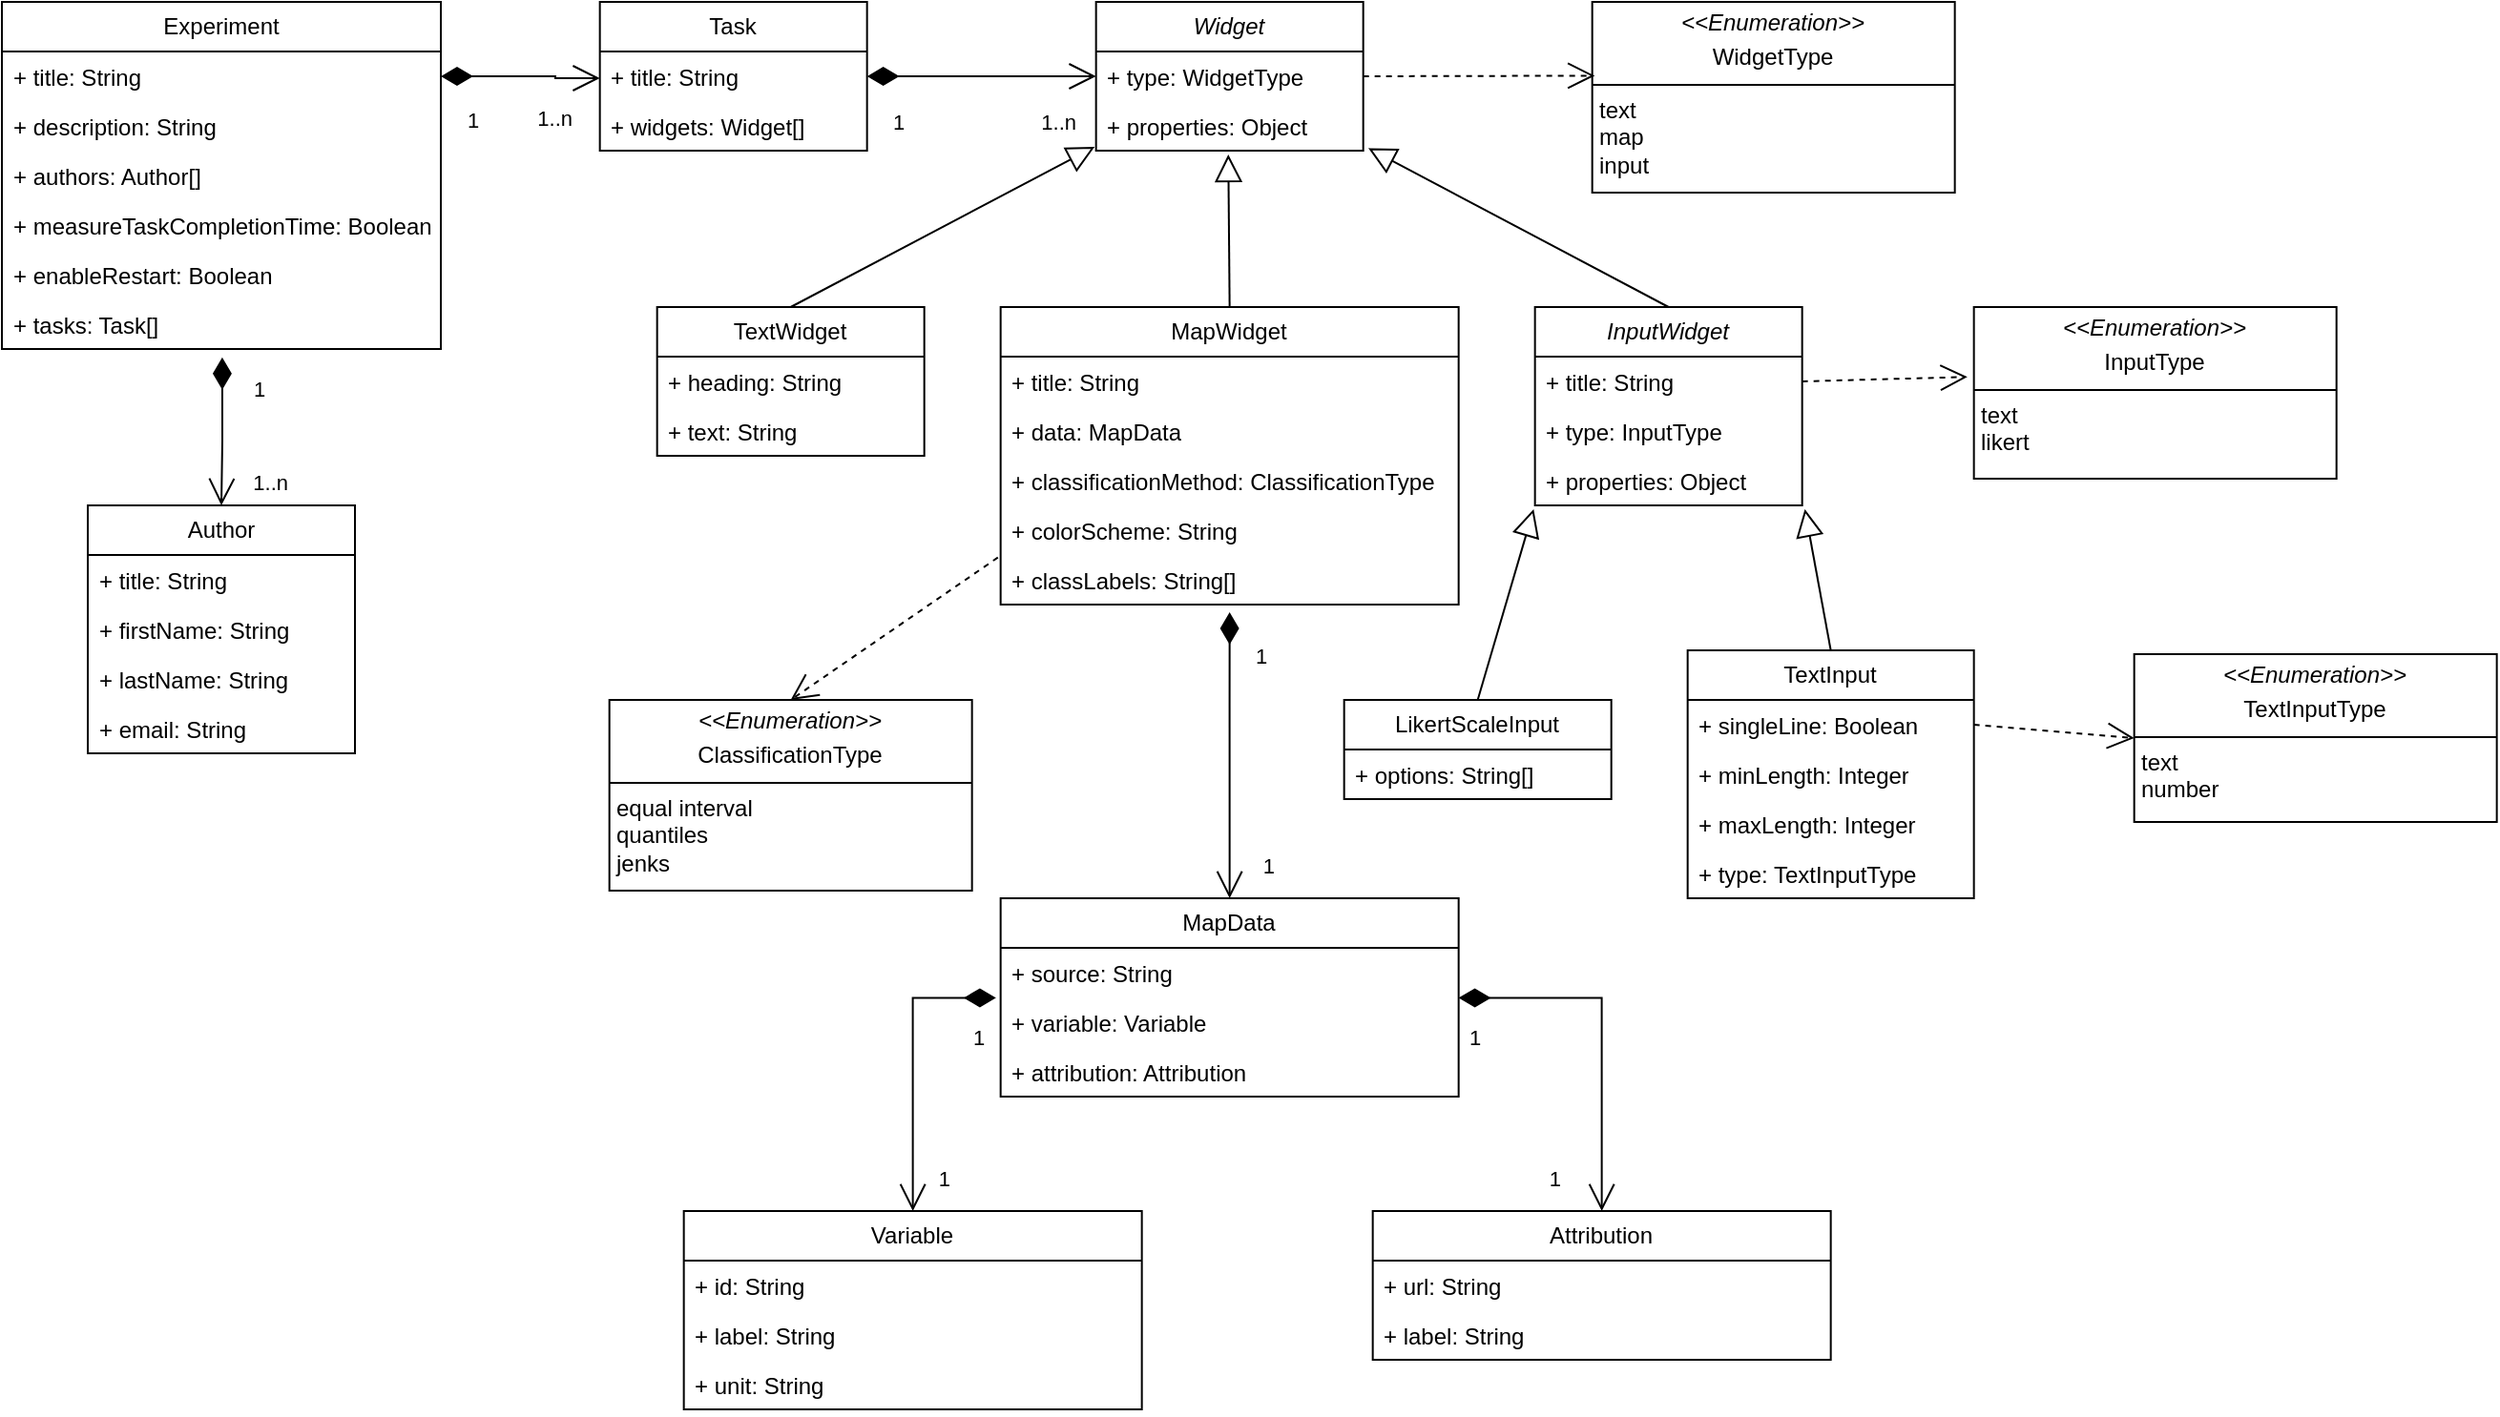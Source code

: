 <mxfile version="24.8.0">
  <diagram name="Seite-1" id="hTrbMKCkUKKpdgVP7ttc">
    <mxGraphModel dx="1323" dy="835" grid="1" gridSize="10" guides="1" tooltips="1" connect="1" arrows="1" fold="1" page="1" pageScale="1" pageWidth="827" pageHeight="1169" math="0" shadow="0">
      <root>
        <mxCell id="0" />
        <mxCell id="1" parent="0" />
        <mxCell id="aJEjpHLFsi_cJQcQf6Nc-1" value="Experiment" style="swimlane;fontStyle=0;childLayout=stackLayout;horizontal=1;startSize=26;fillColor=none;horizontalStack=0;resizeParent=1;resizeParentMax=0;resizeLast=0;collapsible=1;marginBottom=0;whiteSpace=wrap;html=1;" parent="1" vertex="1">
          <mxGeometry x="240" y="40" width="230" height="182" as="geometry" />
        </mxCell>
        <mxCell id="aJEjpHLFsi_cJQcQf6Nc-3" value="+ title: String" style="text;strokeColor=none;fillColor=none;align=left;verticalAlign=top;spacingLeft=4;spacingRight=4;overflow=hidden;rotatable=0;points=[[0,0.5],[1,0.5]];portConstraint=eastwest;whiteSpace=wrap;html=1;" parent="aJEjpHLFsi_cJQcQf6Nc-1" vertex="1">
          <mxGeometry y="26" width="230" height="26" as="geometry" />
        </mxCell>
        <mxCell id="duTGw4LvQdPXdJmLXDdw-10" value="+ description: String" style="text;strokeColor=none;fillColor=none;align=left;verticalAlign=top;spacingLeft=4;spacingRight=4;overflow=hidden;rotatable=0;points=[[0,0.5],[1,0.5]];portConstraint=eastwest;whiteSpace=wrap;html=1;" parent="aJEjpHLFsi_cJQcQf6Nc-1" vertex="1">
          <mxGeometry y="52" width="230" height="26" as="geometry" />
        </mxCell>
        <mxCell id="duTGw4LvQdPXdJmLXDdw-11" value="+ authors: Author[]" style="text;strokeColor=none;fillColor=none;align=left;verticalAlign=top;spacingLeft=4;spacingRight=4;overflow=hidden;rotatable=0;points=[[0,0.5],[1,0.5]];portConstraint=eastwest;whiteSpace=wrap;html=1;" parent="aJEjpHLFsi_cJQcQf6Nc-1" vertex="1">
          <mxGeometry y="78" width="230" height="26" as="geometry" />
        </mxCell>
        <mxCell id="kO_v0apqKNgwEO-dRbH5-1" value="+&amp;nbsp;&lt;span style=&quot;background-color: initial;&quot;&gt;measureTaskCompletionTime: Boolean&lt;/span&gt;&lt;div&gt;&lt;div&gt;&lt;br&gt;&lt;/div&gt;&lt;/div&gt;" style="text;strokeColor=none;fillColor=none;align=left;verticalAlign=top;spacingLeft=4;spacingRight=4;overflow=hidden;rotatable=0;points=[[0,0.5],[1,0.5]];portConstraint=eastwest;whiteSpace=wrap;html=1;" parent="aJEjpHLFsi_cJQcQf6Nc-1" vertex="1">
          <mxGeometry y="104" width="230" height="26" as="geometry" />
        </mxCell>
        <mxCell id="kO_v0apqKNgwEO-dRbH5-2" value="+ enableRestart: Boolean" style="text;strokeColor=none;fillColor=none;align=left;verticalAlign=top;spacingLeft=4;spacingRight=4;overflow=hidden;rotatable=0;points=[[0,0.5],[1,0.5]];portConstraint=eastwest;whiteSpace=wrap;html=1;" parent="aJEjpHLFsi_cJQcQf6Nc-1" vertex="1">
          <mxGeometry y="130" width="230" height="26" as="geometry" />
        </mxCell>
        <mxCell id="aJEjpHLFsi_cJQcQf6Nc-4" value="+ tasks: Task[]" style="text;strokeColor=none;fillColor=none;align=left;verticalAlign=top;spacingLeft=4;spacingRight=4;overflow=hidden;rotatable=0;points=[[0,0.5],[1,0.5]];portConstraint=eastwest;whiteSpace=wrap;html=1;" parent="aJEjpHLFsi_cJQcQf6Nc-1" vertex="1">
          <mxGeometry y="156" width="230" height="26" as="geometry" />
        </mxCell>
        <mxCell id="aJEjpHLFsi_cJQcQf6Nc-5" value="Task" style="swimlane;fontStyle=0;childLayout=stackLayout;horizontal=1;startSize=26;fillColor=none;horizontalStack=0;resizeParent=1;resizeParentMax=0;resizeLast=0;collapsible=1;marginBottom=0;whiteSpace=wrap;html=1;" parent="1" vertex="1">
          <mxGeometry x="553.33" y="40" width="140" height="78" as="geometry" />
        </mxCell>
        <mxCell id="aJEjpHLFsi_cJQcQf6Nc-7" value="+ title: String" style="text;strokeColor=none;fillColor=none;align=left;verticalAlign=top;spacingLeft=4;spacingRight=4;overflow=hidden;rotatable=0;points=[[0,0.5],[1,0.5]];portConstraint=eastwest;whiteSpace=wrap;html=1;" parent="aJEjpHLFsi_cJQcQf6Nc-5" vertex="1">
          <mxGeometry y="26" width="140" height="26" as="geometry" />
        </mxCell>
        <mxCell id="aJEjpHLFsi_cJQcQf6Nc-8" value="+ widgets: Widget[]" style="text;strokeColor=none;fillColor=none;align=left;verticalAlign=top;spacingLeft=4;spacingRight=4;overflow=hidden;rotatable=0;points=[[0,0.5],[1,0.5]];portConstraint=eastwest;whiteSpace=wrap;html=1;" parent="aJEjpHLFsi_cJQcQf6Nc-5" vertex="1">
          <mxGeometry y="52" width="140" height="26" as="geometry" />
        </mxCell>
        <mxCell id="aJEjpHLFsi_cJQcQf6Nc-19" value="" style="endArrow=open;html=1;endSize=12;startArrow=diamondThin;startSize=14;startFill=1;edgeStyle=orthogonalEdgeStyle;rounded=0;exitX=1;exitY=0.5;exitDx=0;exitDy=0;" parent="1" source="aJEjpHLFsi_cJQcQf6Nc-3" target="aJEjpHLFsi_cJQcQf6Nc-5" edge="1">
          <mxGeometry relative="1" as="geometry">
            <mxPoint x="400" y="92" as="sourcePoint" />
            <mxPoint x="490" y="240" as="targetPoint" />
            <Array as="points">
              <mxPoint x="530" y="80" />
            </Array>
          </mxGeometry>
        </mxCell>
        <mxCell id="aJEjpHLFsi_cJQcQf6Nc-20" value="1" style="edgeLabel;resizable=0;html=1;align=left;verticalAlign=top;" parent="aJEjpHLFsi_cJQcQf6Nc-19" connectable="0" vertex="1">
          <mxGeometry x="-1" relative="1" as="geometry">
            <mxPoint x="12" y="10" as="offset" />
          </mxGeometry>
        </mxCell>
        <mxCell id="aJEjpHLFsi_cJQcQf6Nc-21" value="1..n" style="edgeLabel;resizable=0;html=1;align=right;verticalAlign=top;" parent="aJEjpHLFsi_cJQcQf6Nc-19" connectable="0" vertex="1">
          <mxGeometry x="1" relative="1" as="geometry">
            <mxPoint x="-14" y="8" as="offset" />
          </mxGeometry>
        </mxCell>
        <mxCell id="aJEjpHLFsi_cJQcQf6Nc-23" value="&lt;i&gt;Widget&lt;/i&gt;" style="swimlane;fontStyle=0;childLayout=stackLayout;horizontal=1;startSize=26;fillColor=none;horizontalStack=0;resizeParent=1;resizeParentMax=0;resizeLast=0;collapsible=1;marginBottom=0;whiteSpace=wrap;html=1;" parent="1" vertex="1">
          <mxGeometry x="813.33" y="40" width="140" height="78" as="geometry" />
        </mxCell>
        <mxCell id="SgNZFXFqU0z_mkOXl5cz-1" value="+ type: WidgetType&amp;nbsp;" style="text;strokeColor=none;fillColor=none;align=left;verticalAlign=top;spacingLeft=4;spacingRight=4;overflow=hidden;rotatable=0;points=[[0,0.5],[1,0.5]];portConstraint=eastwest;whiteSpace=wrap;html=1;" parent="aJEjpHLFsi_cJQcQf6Nc-23" vertex="1">
          <mxGeometry y="26" width="140" height="26" as="geometry" />
        </mxCell>
        <mxCell id="yYEY-TI2sgDTMhkHwGYD-23" value="+ properties: Object" style="text;strokeColor=none;fillColor=none;align=left;verticalAlign=top;spacingLeft=4;spacingRight=4;overflow=hidden;rotatable=0;points=[[0,0.5],[1,0.5]];portConstraint=eastwest;whiteSpace=wrap;html=1;" parent="aJEjpHLFsi_cJQcQf6Nc-23" vertex="1">
          <mxGeometry y="52" width="140" height="26" as="geometry" />
        </mxCell>
        <mxCell id="aJEjpHLFsi_cJQcQf6Nc-40" value="" style="endArrow=open;html=1;endSize=12;startArrow=diamondThin;startSize=14;startFill=1;edgeStyle=orthogonalEdgeStyle;rounded=0;entryX=0;entryY=0.5;entryDx=0;entryDy=0;exitX=1;exitY=0.5;exitDx=0;exitDy=0;" parent="1" source="aJEjpHLFsi_cJQcQf6Nc-7" target="SgNZFXFqU0z_mkOXl5cz-1" edge="1">
          <mxGeometry x="-0.098" relative="1" as="geometry">
            <mxPoint x="734.39" y="146.002" as="sourcePoint" />
            <mxPoint x="683.33" y="220" as="targetPoint" />
            <Array as="points">
              <mxPoint x="743.33" y="79" />
              <mxPoint x="743.33" y="79" />
            </Array>
            <mxPoint as="offset" />
          </mxGeometry>
        </mxCell>
        <mxCell id="aJEjpHLFsi_cJQcQf6Nc-41" value="1" style="edgeLabel;resizable=0;html=1;align=left;verticalAlign=top;" parent="aJEjpHLFsi_cJQcQf6Nc-40" connectable="0" vertex="1">
          <mxGeometry x="-1" relative="1" as="geometry">
            <mxPoint x="12" y="11" as="offset" />
          </mxGeometry>
        </mxCell>
        <mxCell id="aJEjpHLFsi_cJQcQf6Nc-42" value="1..n" style="edgeLabel;resizable=0;html=1;align=right;verticalAlign=top;" parent="aJEjpHLFsi_cJQcQf6Nc-40" connectable="0" vertex="1">
          <mxGeometry x="1" relative="1" as="geometry">
            <mxPoint x="-10" y="11" as="offset" />
          </mxGeometry>
        </mxCell>
        <mxCell id="SgNZFXFqU0z_mkOXl5cz-5" value="&lt;p style=&quot;margin:0px;margin-top:4px;text-align:center;&quot;&gt;&lt;i&gt;&amp;lt;&amp;lt;Enumeration&amp;gt;&amp;gt;&lt;/i&gt;&lt;br&gt;&lt;/p&gt;&lt;p style=&quot;margin:0px;margin-top:4px;text-align:center;&quot;&gt;WidgetType&lt;/p&gt;&lt;hr size=&quot;1&quot; style=&quot;border-style:solid;&quot;&gt;&lt;p style=&quot;margin:0px;margin-left:4px;&quot;&gt;text&lt;/p&gt;&lt;p style=&quot;margin:0px;margin-left:4px;&quot;&gt;map&lt;/p&gt;&lt;p style=&quot;margin:0px;margin-left:4px;&quot;&gt;input&lt;/p&gt;&lt;p style=&quot;margin:0px;margin-left:4px;&quot;&gt;&lt;br&gt;&lt;/p&gt;" style="verticalAlign=top;align=left;overflow=fill;html=1;whiteSpace=wrap;" parent="1" vertex="1">
          <mxGeometry x="1073.33" y="40" width="190" height="100" as="geometry" />
        </mxCell>
        <mxCell id="yYEY-TI2sgDTMhkHwGYD-1" value="&lt;p style=&quot;margin:0px;margin-top:4px;text-align:center;&quot;&gt;&lt;i&gt;&amp;lt;&amp;lt;Enumeration&amp;gt;&amp;gt;&lt;/i&gt;&lt;br&gt;&lt;/p&gt;&lt;p style=&quot;margin:0px;margin-top:4px;text-align:center;&quot;&gt;InputType&lt;/p&gt;&lt;hr size=&quot;1&quot; style=&quot;border-style:solid;&quot;&gt;&lt;p style=&quot;margin:0px;margin-left:4px;&quot;&gt;text&lt;/p&gt;&lt;p style=&quot;margin:0px;margin-left:4px;&quot;&gt;likert&lt;/p&gt;&lt;p style=&quot;margin:0px;margin-left:4px;&quot;&gt;&lt;br&gt;&lt;/p&gt;" style="verticalAlign=top;align=left;overflow=fill;html=1;whiteSpace=wrap;" parent="1" vertex="1">
          <mxGeometry x="1273.33" y="200" width="190" height="90" as="geometry" />
        </mxCell>
        <mxCell id="yYEY-TI2sgDTMhkHwGYD-7" value="TextWidget" style="swimlane;fontStyle=0;childLayout=stackLayout;horizontal=1;startSize=26;fillColor=none;horizontalStack=0;resizeParent=1;resizeParentMax=0;resizeLast=0;collapsible=1;marginBottom=0;whiteSpace=wrap;html=1;" parent="1" vertex="1">
          <mxGeometry x="583.33" y="200" width="140" height="78" as="geometry" />
        </mxCell>
        <mxCell id="OWlXxVe4LouW6o5lbNtA-1" value="+ heading: String&lt;div&gt;&lt;br&gt;&lt;/div&gt;" style="text;strokeColor=none;fillColor=none;align=left;verticalAlign=top;spacingLeft=4;spacingRight=4;overflow=hidden;rotatable=0;points=[[0,0.5],[1,0.5]];portConstraint=eastwest;whiteSpace=wrap;html=1;" parent="yYEY-TI2sgDTMhkHwGYD-7" vertex="1">
          <mxGeometry y="26" width="140" height="26" as="geometry" />
        </mxCell>
        <mxCell id="yYEY-TI2sgDTMhkHwGYD-10" value="+ text&lt;span style=&quot;background-color: initial;&quot;&gt;: String&lt;/span&gt;" style="text;strokeColor=none;fillColor=none;align=left;verticalAlign=top;spacingLeft=4;spacingRight=4;overflow=hidden;rotatable=0;points=[[0,0.5],[1,0.5]];portConstraint=eastwest;whiteSpace=wrap;html=1;" parent="yYEY-TI2sgDTMhkHwGYD-7" vertex="1">
          <mxGeometry y="52" width="140" height="26" as="geometry" />
        </mxCell>
        <mxCell id="yYEY-TI2sgDTMhkHwGYD-12" value="MapWidget" style="swimlane;fontStyle=0;childLayout=stackLayout;horizontal=1;startSize=26;fillColor=none;horizontalStack=0;resizeParent=1;resizeParentMax=0;resizeLast=0;collapsible=1;marginBottom=0;whiteSpace=wrap;html=1;" parent="1" vertex="1">
          <mxGeometry x="763.33" y="200" width="240" height="156" as="geometry" />
        </mxCell>
        <mxCell id="yYEY-TI2sgDTMhkHwGYD-14" value="+ title: String" style="text;strokeColor=none;fillColor=none;align=left;verticalAlign=top;spacingLeft=4;spacingRight=4;overflow=hidden;rotatable=0;points=[[0,0.5],[1,0.5]];portConstraint=eastwest;whiteSpace=wrap;html=1;" parent="yYEY-TI2sgDTMhkHwGYD-12" vertex="1">
          <mxGeometry y="26" width="240" height="26" as="geometry" />
        </mxCell>
        <mxCell id="h3OrCYWk1MTncaIAEq_G-1" value="+ data: MapData" style="text;strokeColor=none;fillColor=none;align=left;verticalAlign=top;spacingLeft=4;spacingRight=4;overflow=hidden;rotatable=0;points=[[0,0.5],[1,0.5]];portConstraint=eastwest;whiteSpace=wrap;html=1;" parent="yYEY-TI2sgDTMhkHwGYD-12" vertex="1">
          <mxGeometry y="52" width="240" height="26" as="geometry" />
        </mxCell>
        <mxCell id="h3OrCYWk1MTncaIAEq_G-5" value="+ classificationMethod: ClassificationType&lt;div&gt;&lt;br&gt;&lt;/div&gt;" style="text;strokeColor=none;fillColor=none;align=left;verticalAlign=top;spacingLeft=4;spacingRight=4;overflow=hidden;rotatable=0;points=[[0,0.5],[1,0.5]];portConstraint=eastwest;whiteSpace=wrap;html=1;" parent="yYEY-TI2sgDTMhkHwGYD-12" vertex="1">
          <mxGeometry y="78" width="240" height="26" as="geometry" />
        </mxCell>
        <mxCell id="h3OrCYWk1MTncaIAEq_G-6" value="+ colorScheme: String" style="text;strokeColor=none;fillColor=none;align=left;verticalAlign=top;spacingLeft=4;spacingRight=4;overflow=hidden;rotatable=0;points=[[0,0.5],[1,0.5]];portConstraint=eastwest;whiteSpace=wrap;html=1;" parent="yYEY-TI2sgDTMhkHwGYD-12" vertex="1">
          <mxGeometry y="104" width="240" height="26" as="geometry" />
        </mxCell>
        <mxCell id="GijaCZF7o7GNCMj08P2E-5" value="+ classLabels: String[]" style="text;strokeColor=none;fillColor=none;align=left;verticalAlign=top;spacingLeft=4;spacingRight=4;overflow=hidden;rotatable=0;points=[[0,0.5],[1,0.5]];portConstraint=eastwest;whiteSpace=wrap;html=1;" vertex="1" parent="yYEY-TI2sgDTMhkHwGYD-12">
          <mxGeometry y="130" width="240" height="26" as="geometry" />
        </mxCell>
        <mxCell id="yYEY-TI2sgDTMhkHwGYD-15" value="&lt;i&gt;InputWidget&lt;/i&gt;" style="swimlane;fontStyle=0;childLayout=stackLayout;horizontal=1;startSize=26;fillColor=none;horizontalStack=0;resizeParent=1;resizeParentMax=0;resizeLast=0;collapsible=1;marginBottom=0;whiteSpace=wrap;html=1;" parent="1" vertex="1">
          <mxGeometry x="1043.33" y="200" width="140" height="104" as="geometry" />
        </mxCell>
        <mxCell id="yYEY-TI2sgDTMhkHwGYD-17" value="+ title: String" style="text;strokeColor=none;fillColor=none;align=left;verticalAlign=top;spacingLeft=4;spacingRight=4;overflow=hidden;rotatable=0;points=[[0,0.5],[1,0.5]];portConstraint=eastwest;whiteSpace=wrap;html=1;" parent="yYEY-TI2sgDTMhkHwGYD-15" vertex="1">
          <mxGeometry y="26" width="140" height="26" as="geometry" />
        </mxCell>
        <mxCell id="yYEY-TI2sgDTMhkHwGYD-18" value="+ type: InputType" style="text;strokeColor=none;fillColor=none;align=left;verticalAlign=top;spacingLeft=4;spacingRight=4;overflow=hidden;rotatable=0;points=[[0,0.5],[1,0.5]];portConstraint=eastwest;whiteSpace=wrap;html=1;" parent="yYEY-TI2sgDTMhkHwGYD-15" vertex="1">
          <mxGeometry y="52" width="140" height="26" as="geometry" />
        </mxCell>
        <mxCell id="767e44UfmVsmEup9iVjn-1" value="+ properties: Object&lt;div&gt;&lt;br&gt;&lt;/div&gt;" style="text;strokeColor=none;fillColor=none;align=left;verticalAlign=top;spacingLeft=4;spacingRight=4;overflow=hidden;rotatable=0;points=[[0,0.5],[1,0.5]];portConstraint=eastwest;whiteSpace=wrap;html=1;" parent="yYEY-TI2sgDTMhkHwGYD-15" vertex="1">
          <mxGeometry y="78" width="140" height="26" as="geometry" />
        </mxCell>
        <mxCell id="yYEY-TI2sgDTMhkHwGYD-19" value="" style="endArrow=block;endFill=0;endSize=12;html=1;rounded=0;exitX=0.5;exitY=0;exitDx=0;exitDy=0;entryX=-0.005;entryY=0.923;entryDx=0;entryDy=0;entryPerimeter=0;" parent="1" source="yYEY-TI2sgDTMhkHwGYD-7" target="yYEY-TI2sgDTMhkHwGYD-23" edge="1">
          <mxGeometry width="160" relative="1" as="geometry">
            <mxPoint x="353.33" y="520" as="sourcePoint" />
            <mxPoint x="513.33" y="520" as="targetPoint" />
          </mxGeometry>
        </mxCell>
        <mxCell id="yYEY-TI2sgDTMhkHwGYD-20" value="" style="endArrow=block;endFill=0;endSize=12;html=1;rounded=0;entryX=0.495;entryY=1.077;entryDx=0;entryDy=0;entryPerimeter=0;exitX=0.5;exitY=0;exitDx=0;exitDy=0;" parent="1" source="yYEY-TI2sgDTMhkHwGYD-12" target="yYEY-TI2sgDTMhkHwGYD-23" edge="1">
          <mxGeometry width="160" relative="1" as="geometry">
            <mxPoint x="923.33" y="160" as="sourcePoint" />
            <mxPoint x="543.33" y="530" as="targetPoint" />
          </mxGeometry>
        </mxCell>
        <mxCell id="yYEY-TI2sgDTMhkHwGYD-21" value="" style="endArrow=block;endFill=0;endSize=12;html=1;rounded=0;exitX=0.5;exitY=0;exitDx=0;exitDy=0;entryX=1.019;entryY=0.949;entryDx=0;entryDy=0;entryPerimeter=0;" parent="1" source="yYEY-TI2sgDTMhkHwGYD-15" target="yYEY-TI2sgDTMhkHwGYD-23" edge="1">
          <mxGeometry width="160" relative="1" as="geometry">
            <mxPoint x="353.33" y="520" as="sourcePoint" />
            <mxPoint x="513.33" y="520" as="targetPoint" />
          </mxGeometry>
        </mxCell>
        <mxCell id="yYEY-TI2sgDTMhkHwGYD-24" value="LikertScaleInput" style="swimlane;fontStyle=0;childLayout=stackLayout;horizontal=1;startSize=26;fillColor=none;horizontalStack=0;resizeParent=1;resizeParentMax=0;resizeLast=0;collapsible=1;marginBottom=0;whiteSpace=wrap;html=1;" parent="1" vertex="1">
          <mxGeometry x="943.33" y="406" width="140" height="52" as="geometry" />
        </mxCell>
        <mxCell id="yYEY-TI2sgDTMhkHwGYD-25" value="+ options: String[]" style="text;strokeColor=none;fillColor=none;align=left;verticalAlign=top;spacingLeft=4;spacingRight=4;overflow=hidden;rotatable=0;points=[[0,0.5],[1,0.5]];portConstraint=eastwest;whiteSpace=wrap;html=1;" parent="yYEY-TI2sgDTMhkHwGYD-24" vertex="1">
          <mxGeometry y="26" width="140" height="26" as="geometry" />
        </mxCell>
        <mxCell id="yYEY-TI2sgDTMhkHwGYD-29" value="" style="endArrow=block;endFill=0;endSize=12;html=1;rounded=0;exitX=0.5;exitY=0;exitDx=0;exitDy=0;entryX=-0.005;entryY=1.077;entryDx=0;entryDy=0;entryPerimeter=0;" parent="1" source="yYEY-TI2sgDTMhkHwGYD-24" target="767e44UfmVsmEup9iVjn-1" edge="1">
          <mxGeometry width="160" relative="1" as="geometry">
            <mxPoint x="463.33" y="760" as="sourcePoint" />
            <mxPoint x="623.33" y="760" as="targetPoint" />
          </mxGeometry>
        </mxCell>
        <mxCell id="yYEY-TI2sgDTMhkHwGYD-36" value="TextInput" style="swimlane;fontStyle=0;childLayout=stackLayout;horizontal=1;startSize=26;fillColor=none;horizontalStack=0;resizeParent=1;resizeParentMax=0;resizeLast=0;collapsible=1;marginBottom=0;whiteSpace=wrap;html=1;" parent="1" vertex="1">
          <mxGeometry x="1123.33" y="380" width="150" height="130" as="geometry" />
        </mxCell>
        <mxCell id="yYEY-TI2sgDTMhkHwGYD-37" value="+ singleLine: Boolean" style="text;strokeColor=none;fillColor=none;align=left;verticalAlign=top;spacingLeft=4;spacingRight=4;overflow=hidden;rotatable=0;points=[[0,0.5],[1,0.5]];portConstraint=eastwest;whiteSpace=wrap;html=1;" parent="yYEY-TI2sgDTMhkHwGYD-36" vertex="1">
          <mxGeometry y="26" width="150" height="26" as="geometry" />
        </mxCell>
        <mxCell id="GijaCZF7o7GNCMj08P2E-1" value="+ minLength: Integer" style="text;strokeColor=none;fillColor=none;align=left;verticalAlign=top;spacingLeft=4;spacingRight=4;overflow=hidden;rotatable=0;points=[[0,0.5],[1,0.5]];portConstraint=eastwest;whiteSpace=wrap;html=1;" vertex="1" parent="yYEY-TI2sgDTMhkHwGYD-36">
          <mxGeometry y="52" width="150" height="26" as="geometry" />
        </mxCell>
        <mxCell id="GijaCZF7o7GNCMj08P2E-2" value="+ maxLength: Integer" style="text;strokeColor=none;fillColor=none;align=left;verticalAlign=top;spacingLeft=4;spacingRight=4;overflow=hidden;rotatable=0;points=[[0,0.5],[1,0.5]];portConstraint=eastwest;whiteSpace=wrap;html=1;" vertex="1" parent="yYEY-TI2sgDTMhkHwGYD-36">
          <mxGeometry y="78" width="150" height="26" as="geometry" />
        </mxCell>
        <mxCell id="yYEY-TI2sgDTMhkHwGYD-38" value="+ type: TextInputType" style="text;strokeColor=none;fillColor=none;align=left;verticalAlign=top;spacingLeft=4;spacingRight=4;overflow=hidden;rotatable=0;points=[[0,0.5],[1,0.5]];portConstraint=eastwest;whiteSpace=wrap;html=1;" parent="yYEY-TI2sgDTMhkHwGYD-36" vertex="1">
          <mxGeometry y="104" width="150" height="26" as="geometry" />
        </mxCell>
        <mxCell id="yYEY-TI2sgDTMhkHwGYD-39" value="" style="endArrow=block;endFill=0;endSize=12;html=1;rounded=0;exitX=0.5;exitY=0;exitDx=0;exitDy=0;entryX=1.01;entryY=1.077;entryDx=0;entryDy=0;entryPerimeter=0;" parent="1" source="yYEY-TI2sgDTMhkHwGYD-36" target="767e44UfmVsmEup9iVjn-1" edge="1">
          <mxGeometry width="160" relative="1" as="geometry">
            <mxPoint x="673.33" y="650" as="sourcePoint" />
            <mxPoint x="833.33" y="650" as="targetPoint" />
          </mxGeometry>
        </mxCell>
        <mxCell id="wgkQjem1xLjSyXVZuhPe-2" value="Author" style="swimlane;fontStyle=0;childLayout=stackLayout;horizontal=1;startSize=26;fillColor=none;horizontalStack=0;resizeParent=1;resizeParentMax=0;resizeLast=0;collapsible=1;marginBottom=0;whiteSpace=wrap;html=1;" parent="1" vertex="1">
          <mxGeometry x="285" y="304" width="140" height="130" as="geometry" />
        </mxCell>
        <mxCell id="wgkQjem1xLjSyXVZuhPe-3" value="+ title: String" style="text;strokeColor=none;fillColor=none;align=left;verticalAlign=top;spacingLeft=4;spacingRight=4;overflow=hidden;rotatable=0;points=[[0,0.5],[1,0.5]];portConstraint=eastwest;whiteSpace=wrap;html=1;" parent="wgkQjem1xLjSyXVZuhPe-2" vertex="1">
          <mxGeometry y="26" width="140" height="26" as="geometry" />
        </mxCell>
        <mxCell id="wgkQjem1xLjSyXVZuhPe-4" value="+ firstName: String" style="text;strokeColor=none;fillColor=none;align=left;verticalAlign=top;spacingLeft=4;spacingRight=4;overflow=hidden;rotatable=0;points=[[0,0.5],[1,0.5]];portConstraint=eastwest;whiteSpace=wrap;html=1;" parent="wgkQjem1xLjSyXVZuhPe-2" vertex="1">
          <mxGeometry y="52" width="140" height="26" as="geometry" />
        </mxCell>
        <mxCell id="wgkQjem1xLjSyXVZuhPe-5" value="+ lastName: String" style="text;strokeColor=none;fillColor=none;align=left;verticalAlign=top;spacingLeft=4;spacingRight=4;overflow=hidden;rotatable=0;points=[[0,0.5],[1,0.5]];portConstraint=eastwest;whiteSpace=wrap;html=1;" parent="wgkQjem1xLjSyXVZuhPe-2" vertex="1">
          <mxGeometry y="78" width="140" height="26" as="geometry" />
        </mxCell>
        <mxCell id="wgkQjem1xLjSyXVZuhPe-6" value="+ email: String" style="text;strokeColor=none;fillColor=none;align=left;verticalAlign=top;spacingLeft=4;spacingRight=4;overflow=hidden;rotatable=0;points=[[0,0.5],[1,0.5]];portConstraint=eastwest;whiteSpace=wrap;html=1;" parent="wgkQjem1xLjSyXVZuhPe-2" vertex="1">
          <mxGeometry y="104" width="140" height="26" as="geometry" />
        </mxCell>
        <mxCell id="wgkQjem1xLjSyXVZuhPe-19" value="&lt;p style=&quot;margin:0px;margin-top:4px;text-align:center;&quot;&gt;&lt;i&gt;&amp;lt;&amp;lt;Enumeration&amp;gt;&amp;gt;&lt;/i&gt;&lt;br&gt;&lt;/p&gt;&lt;p style=&quot;margin:0px;margin-top:4px;text-align:center;&quot;&gt;ClassificationType&lt;/p&gt;&lt;hr size=&quot;1&quot; style=&quot;border-style:solid;&quot;&gt;&lt;p style=&quot;margin:0px;margin-left:4px;&quot;&gt;&lt;span style=&quot;background-color: initial;&quot;&gt;equal interval&lt;/span&gt;&lt;br&gt;&lt;/p&gt;&lt;p style=&quot;margin:0px;margin-left:4px;&quot;&gt;&lt;span style=&quot;background-color: initial;&quot;&gt;quantiles&lt;/span&gt;&lt;/p&gt;&lt;p style=&quot;margin:0px;margin-left:4px;&quot;&gt;&lt;span style=&quot;background-color: initial;&quot;&gt;jenks&lt;/span&gt;&lt;/p&gt;&lt;p style=&quot;margin:0px;margin-left:4px;&quot;&gt;&lt;br&gt;&lt;/p&gt;" style="verticalAlign=top;align=left;overflow=fill;html=1;whiteSpace=wrap;" parent="1" vertex="1">
          <mxGeometry x="558.33" y="406" width="190" height="100" as="geometry" />
        </mxCell>
        <mxCell id="wgkQjem1xLjSyXVZuhPe-20" value="" style="endArrow=open;endSize=12;dashed=1;html=1;rounded=0;exitX=-0.006;exitY=1.051;exitDx=0;exitDy=0;exitPerimeter=0;entryX=0.5;entryY=0;entryDx=0;entryDy=0;" parent="1" source="h3OrCYWk1MTncaIAEq_G-6" target="wgkQjem1xLjSyXVZuhPe-19" edge="1">
          <mxGeometry width="160" relative="1" as="geometry">
            <mxPoint x="823.33" y="290" as="sourcePoint" />
            <mxPoint x="983.33" y="290" as="targetPoint" />
          </mxGeometry>
        </mxCell>
        <mxCell id="wgkQjem1xLjSyXVZuhPe-21" value="" style="endArrow=open;endSize=12;dashed=1;html=1;rounded=0;exitX=1;exitY=0.5;exitDx=0;exitDy=0;entryX=0.007;entryY=0.387;entryDx=0;entryDy=0;entryPerimeter=0;" parent="1" source="SgNZFXFqU0z_mkOXl5cz-1" target="SgNZFXFqU0z_mkOXl5cz-5" edge="1">
          <mxGeometry width="160" relative="1" as="geometry">
            <mxPoint x="823.33" y="290" as="sourcePoint" />
            <mxPoint x="983.33" y="290" as="targetPoint" />
          </mxGeometry>
        </mxCell>
        <mxCell id="wgkQjem1xLjSyXVZuhPe-22" value="" style="endArrow=open;endSize=12;dashed=1;html=1;rounded=0;exitX=1;exitY=0.5;exitDx=0;exitDy=0;entryX=-0.018;entryY=0.407;entryDx=0;entryDy=0;entryPerimeter=0;" parent="1" source="yYEY-TI2sgDTMhkHwGYD-17" target="yYEY-TI2sgDTMhkHwGYD-1" edge="1">
          <mxGeometry width="160" relative="1" as="geometry">
            <mxPoint x="823.33" y="290" as="sourcePoint" />
            <mxPoint x="983.33" y="290" as="targetPoint" />
          </mxGeometry>
        </mxCell>
        <mxCell id="kO_v0apqKNgwEO-dRbH5-7" value="" style="endArrow=open;html=1;endSize=12;startArrow=diamondThin;startSize=14;startFill=1;edgeStyle=orthogonalEdgeStyle;rounded=0;exitX=0.502;exitY=1.167;exitDx=0;exitDy=0;exitPerimeter=0;entryX=0.5;entryY=0;entryDx=0;entryDy=0;" parent="1" source="aJEjpHLFsi_cJQcQf6Nc-4" target="wgkQjem1xLjSyXVZuhPe-2" edge="1">
          <mxGeometry relative="1" as="geometry">
            <mxPoint x="480" y="89" as="sourcePoint" />
            <mxPoint x="606" y="89" as="targetPoint" />
            <Array as="points">
              <mxPoint x="355" y="270" />
              <mxPoint x="355" y="270" />
            </Array>
          </mxGeometry>
        </mxCell>
        <mxCell id="kO_v0apqKNgwEO-dRbH5-8" value="1" style="edgeLabel;resizable=0;html=1;align=left;verticalAlign=top;" parent="kO_v0apqKNgwEO-dRbH5-7" connectable="0" vertex="1">
          <mxGeometry x="-1" relative="1" as="geometry">
            <mxPoint x="15" y="4" as="offset" />
          </mxGeometry>
        </mxCell>
        <mxCell id="kO_v0apqKNgwEO-dRbH5-9" value="1..n" style="edgeLabel;resizable=0;html=1;align=right;verticalAlign=top;" parent="kO_v0apqKNgwEO-dRbH5-7" connectable="0" vertex="1">
          <mxGeometry x="1" relative="1" as="geometry">
            <mxPoint x="35" y="-25" as="offset" />
          </mxGeometry>
        </mxCell>
        <mxCell id="GijaCZF7o7GNCMj08P2E-3" value="&lt;p style=&quot;margin:0px;margin-top:4px;text-align:center;&quot;&gt;&lt;i&gt;&amp;lt;&amp;lt;Enumeration&amp;gt;&amp;gt;&lt;/i&gt;&lt;br&gt;&lt;/p&gt;&lt;p style=&quot;margin:0px;margin-top:4px;text-align:center;&quot;&gt;TextInputType&lt;/p&gt;&lt;hr size=&quot;1&quot; style=&quot;border-style:solid;&quot;&gt;&lt;p style=&quot;margin:0px;margin-left:4px;&quot;&gt;text&lt;/p&gt;&lt;p style=&quot;margin:0px;margin-left:4px;&quot;&gt;number&lt;/p&gt;&lt;p style=&quot;margin:0px;margin-left:4px;&quot;&gt;&lt;br&gt;&lt;/p&gt;" style="verticalAlign=top;align=left;overflow=fill;html=1;whiteSpace=wrap;" vertex="1" parent="1">
          <mxGeometry x="1357.33" y="382" width="190" height="88" as="geometry" />
        </mxCell>
        <mxCell id="GijaCZF7o7GNCMj08P2E-4" value="" style="endArrow=open;endSize=12;dashed=1;html=1;rounded=0;exitX=1;exitY=0.5;exitDx=0;exitDy=0;entryX=0;entryY=0.5;entryDx=0;entryDy=0;" edge="1" parent="1" source="yYEY-TI2sgDTMhkHwGYD-37" target="GijaCZF7o7GNCMj08P2E-3">
          <mxGeometry width="160" relative="1" as="geometry">
            <mxPoint x="1193.33" y="249" as="sourcePoint" />
            <mxPoint x="1280.33" y="247" as="targetPoint" />
          </mxGeometry>
        </mxCell>
        <mxCell id="GijaCZF7o7GNCMj08P2E-6" value="MapData" style="swimlane;fontStyle=0;childLayout=stackLayout;horizontal=1;startSize=26;fillColor=none;horizontalStack=0;resizeParent=1;resizeParentMax=0;resizeLast=0;collapsible=1;marginBottom=0;whiteSpace=wrap;html=1;" vertex="1" parent="1">
          <mxGeometry x="763.33" y="510" width="240" height="104" as="geometry" />
        </mxCell>
        <mxCell id="GijaCZF7o7GNCMj08P2E-7" value="+ source: String" style="text;strokeColor=none;fillColor=none;align=left;verticalAlign=top;spacingLeft=4;spacingRight=4;overflow=hidden;rotatable=0;points=[[0,0.5],[1,0.5]];portConstraint=eastwest;whiteSpace=wrap;html=1;" vertex="1" parent="GijaCZF7o7GNCMj08P2E-6">
          <mxGeometry y="26" width="240" height="26" as="geometry" />
        </mxCell>
        <mxCell id="GijaCZF7o7GNCMj08P2E-8" value="+ variable: Variable" style="text;strokeColor=none;fillColor=none;align=left;verticalAlign=top;spacingLeft=4;spacingRight=4;overflow=hidden;rotatable=0;points=[[0,0.5],[1,0.5]];portConstraint=eastwest;whiteSpace=wrap;html=1;" vertex="1" parent="GijaCZF7o7GNCMj08P2E-6">
          <mxGeometry y="52" width="240" height="26" as="geometry" />
        </mxCell>
        <mxCell id="GijaCZF7o7GNCMj08P2E-9" value="+ attribution: Attribution&lt;div&gt;&lt;br&gt;&lt;/div&gt;" style="text;strokeColor=none;fillColor=none;align=left;verticalAlign=top;spacingLeft=4;spacingRight=4;overflow=hidden;rotatable=0;points=[[0,0.5],[1,0.5]];portConstraint=eastwest;whiteSpace=wrap;html=1;" vertex="1" parent="GijaCZF7o7GNCMj08P2E-6">
          <mxGeometry y="78" width="240" height="26" as="geometry" />
        </mxCell>
        <mxCell id="GijaCZF7o7GNCMj08P2E-12" value="" style="endArrow=open;html=1;endSize=12;startArrow=diamondThin;startSize=14;startFill=1;edgeStyle=orthogonalEdgeStyle;rounded=0;entryX=0.5;entryY=0;entryDx=0;entryDy=0;exitX=0.5;exitY=1.154;exitDx=0;exitDy=0;exitPerimeter=0;" edge="1" parent="1" source="GijaCZF7o7GNCMj08P2E-5" target="GijaCZF7o7GNCMj08P2E-6">
          <mxGeometry relative="1" as="geometry">
            <mxPoint x="883.33" y="370" as="sourcePoint" />
            <mxPoint x="563.33" y="89" as="targetPoint" />
            <Array as="points">
              <mxPoint x="883.33" y="410" />
              <mxPoint x="883.33" y="410" />
            </Array>
          </mxGeometry>
        </mxCell>
        <mxCell id="GijaCZF7o7GNCMj08P2E-13" value="1" style="edgeLabel;resizable=0;html=1;align=left;verticalAlign=top;" connectable="0" vertex="1" parent="GijaCZF7o7GNCMj08P2E-12">
          <mxGeometry x="-1" relative="1" as="geometry">
            <mxPoint x="12" y="10" as="offset" />
          </mxGeometry>
        </mxCell>
        <mxCell id="GijaCZF7o7GNCMj08P2E-14" value="1" style="edgeLabel;resizable=0;html=1;align=right;verticalAlign=top;" connectable="0" vertex="1" parent="GijaCZF7o7GNCMj08P2E-12">
          <mxGeometry x="1" relative="1" as="geometry">
            <mxPoint x="24" y="-30" as="offset" />
          </mxGeometry>
        </mxCell>
        <mxCell id="GijaCZF7o7GNCMj08P2E-15" value="Variable" style="swimlane;fontStyle=0;childLayout=stackLayout;horizontal=1;startSize=26;fillColor=none;horizontalStack=0;resizeParent=1;resizeParentMax=0;resizeLast=0;collapsible=1;marginBottom=0;whiteSpace=wrap;html=1;" vertex="1" parent="1">
          <mxGeometry x="597.33" y="674" width="240" height="104" as="geometry" />
        </mxCell>
        <mxCell id="GijaCZF7o7GNCMj08P2E-16" value="+ id: String" style="text;strokeColor=none;fillColor=none;align=left;verticalAlign=top;spacingLeft=4;spacingRight=4;overflow=hidden;rotatable=0;points=[[0,0.5],[1,0.5]];portConstraint=eastwest;whiteSpace=wrap;html=1;" vertex="1" parent="GijaCZF7o7GNCMj08P2E-15">
          <mxGeometry y="26" width="240" height="26" as="geometry" />
        </mxCell>
        <mxCell id="GijaCZF7o7GNCMj08P2E-17" value="+ label: String" style="text;strokeColor=none;fillColor=none;align=left;verticalAlign=top;spacingLeft=4;spacingRight=4;overflow=hidden;rotatable=0;points=[[0,0.5],[1,0.5]];portConstraint=eastwest;whiteSpace=wrap;html=1;" vertex="1" parent="GijaCZF7o7GNCMj08P2E-15">
          <mxGeometry y="52" width="240" height="26" as="geometry" />
        </mxCell>
        <mxCell id="GijaCZF7o7GNCMj08P2E-18" value="+ unit: String&lt;div&gt;&lt;br&gt;&lt;/div&gt;" style="text;strokeColor=none;fillColor=none;align=left;verticalAlign=top;spacingLeft=4;spacingRight=4;overflow=hidden;rotatable=0;points=[[0,0.5],[1,0.5]];portConstraint=eastwest;whiteSpace=wrap;html=1;" vertex="1" parent="GijaCZF7o7GNCMj08P2E-15">
          <mxGeometry y="78" width="240" height="26" as="geometry" />
        </mxCell>
        <mxCell id="GijaCZF7o7GNCMj08P2E-19" value="" style="endArrow=open;html=1;endSize=12;startArrow=diamondThin;startSize=14;startFill=1;edgeStyle=orthogonalEdgeStyle;rounded=0;entryX=0.5;entryY=0;entryDx=0;entryDy=0;exitX=-0.01;exitY=0.009;exitDx=0;exitDy=0;exitPerimeter=0;" edge="1" parent="1" source="GijaCZF7o7GNCMj08P2E-8" target="GijaCZF7o7GNCMj08P2E-15">
          <mxGeometry relative="1" as="geometry">
            <mxPoint x="893.33" y="370" as="sourcePoint" />
            <mxPoint x="893.33" y="520" as="targetPoint" />
            <Array as="points">
              <mxPoint x="717.33" y="562" />
            </Array>
          </mxGeometry>
        </mxCell>
        <mxCell id="GijaCZF7o7GNCMj08P2E-20" value="1" style="edgeLabel;resizable=0;html=1;align=left;verticalAlign=top;" connectable="0" vertex="1" parent="GijaCZF7o7GNCMj08P2E-19">
          <mxGeometry x="-1" relative="1" as="geometry">
            <mxPoint x="-14" y="8" as="offset" />
          </mxGeometry>
        </mxCell>
        <mxCell id="GijaCZF7o7GNCMj08P2E-21" value="1" style="edgeLabel;resizable=0;html=1;align=right;verticalAlign=top;" connectable="0" vertex="1" parent="GijaCZF7o7GNCMj08P2E-19">
          <mxGeometry x="1" relative="1" as="geometry">
            <mxPoint x="20" y="-30" as="offset" />
          </mxGeometry>
        </mxCell>
        <mxCell id="GijaCZF7o7GNCMj08P2E-22" value="Attribution" style="swimlane;fontStyle=0;childLayout=stackLayout;horizontal=1;startSize=26;fillColor=none;horizontalStack=0;resizeParent=1;resizeParentMax=0;resizeLast=0;collapsible=1;marginBottom=0;whiteSpace=wrap;html=1;" vertex="1" parent="1">
          <mxGeometry x="958.33" y="674" width="240" height="78" as="geometry" />
        </mxCell>
        <mxCell id="GijaCZF7o7GNCMj08P2E-23" value="+ url: String" style="text;strokeColor=none;fillColor=none;align=left;verticalAlign=top;spacingLeft=4;spacingRight=4;overflow=hidden;rotatable=0;points=[[0,0.5],[1,0.5]];portConstraint=eastwest;whiteSpace=wrap;html=1;" vertex="1" parent="GijaCZF7o7GNCMj08P2E-22">
          <mxGeometry y="26" width="240" height="26" as="geometry" />
        </mxCell>
        <mxCell id="GijaCZF7o7GNCMj08P2E-24" value="+ label: String" style="text;strokeColor=none;fillColor=none;align=left;verticalAlign=top;spacingLeft=4;spacingRight=4;overflow=hidden;rotatable=0;points=[[0,0.5],[1,0.5]];portConstraint=eastwest;whiteSpace=wrap;html=1;" vertex="1" parent="GijaCZF7o7GNCMj08P2E-22">
          <mxGeometry y="52" width="240" height="26" as="geometry" />
        </mxCell>
        <mxCell id="GijaCZF7o7GNCMj08P2E-26" value="" style="endArrow=open;html=1;endSize=12;startArrow=diamondThin;startSize=14;startFill=1;edgeStyle=orthogonalEdgeStyle;rounded=0;entryX=0.5;entryY=0;entryDx=0;entryDy=0;exitX=1;exitY=1.009;exitDx=0;exitDy=0;exitPerimeter=0;" edge="1" parent="1" source="GijaCZF7o7GNCMj08P2E-7" target="GijaCZF7o7GNCMj08P2E-22">
          <mxGeometry relative="1" as="geometry">
            <mxPoint x="771.33" y="572" as="sourcePoint" />
            <mxPoint x="727.33" y="710" as="targetPoint" />
            <Array as="points">
              <mxPoint x="1078.33" y="562" />
            </Array>
          </mxGeometry>
        </mxCell>
        <mxCell id="GijaCZF7o7GNCMj08P2E-27" value="1" style="edgeLabel;resizable=0;html=1;align=left;verticalAlign=top;" connectable="0" vertex="1" parent="GijaCZF7o7GNCMj08P2E-26">
          <mxGeometry x="-1" relative="1" as="geometry">
            <mxPoint x="4" y="8" as="offset" />
          </mxGeometry>
        </mxCell>
        <mxCell id="GijaCZF7o7GNCMj08P2E-28" value="1" style="edgeLabel;resizable=0;html=1;align=right;verticalAlign=top;" connectable="0" vertex="1" parent="GijaCZF7o7GNCMj08P2E-26">
          <mxGeometry x="1" relative="1" as="geometry">
            <mxPoint x="-21" y="-30" as="offset" />
          </mxGeometry>
        </mxCell>
      </root>
    </mxGraphModel>
  </diagram>
</mxfile>
